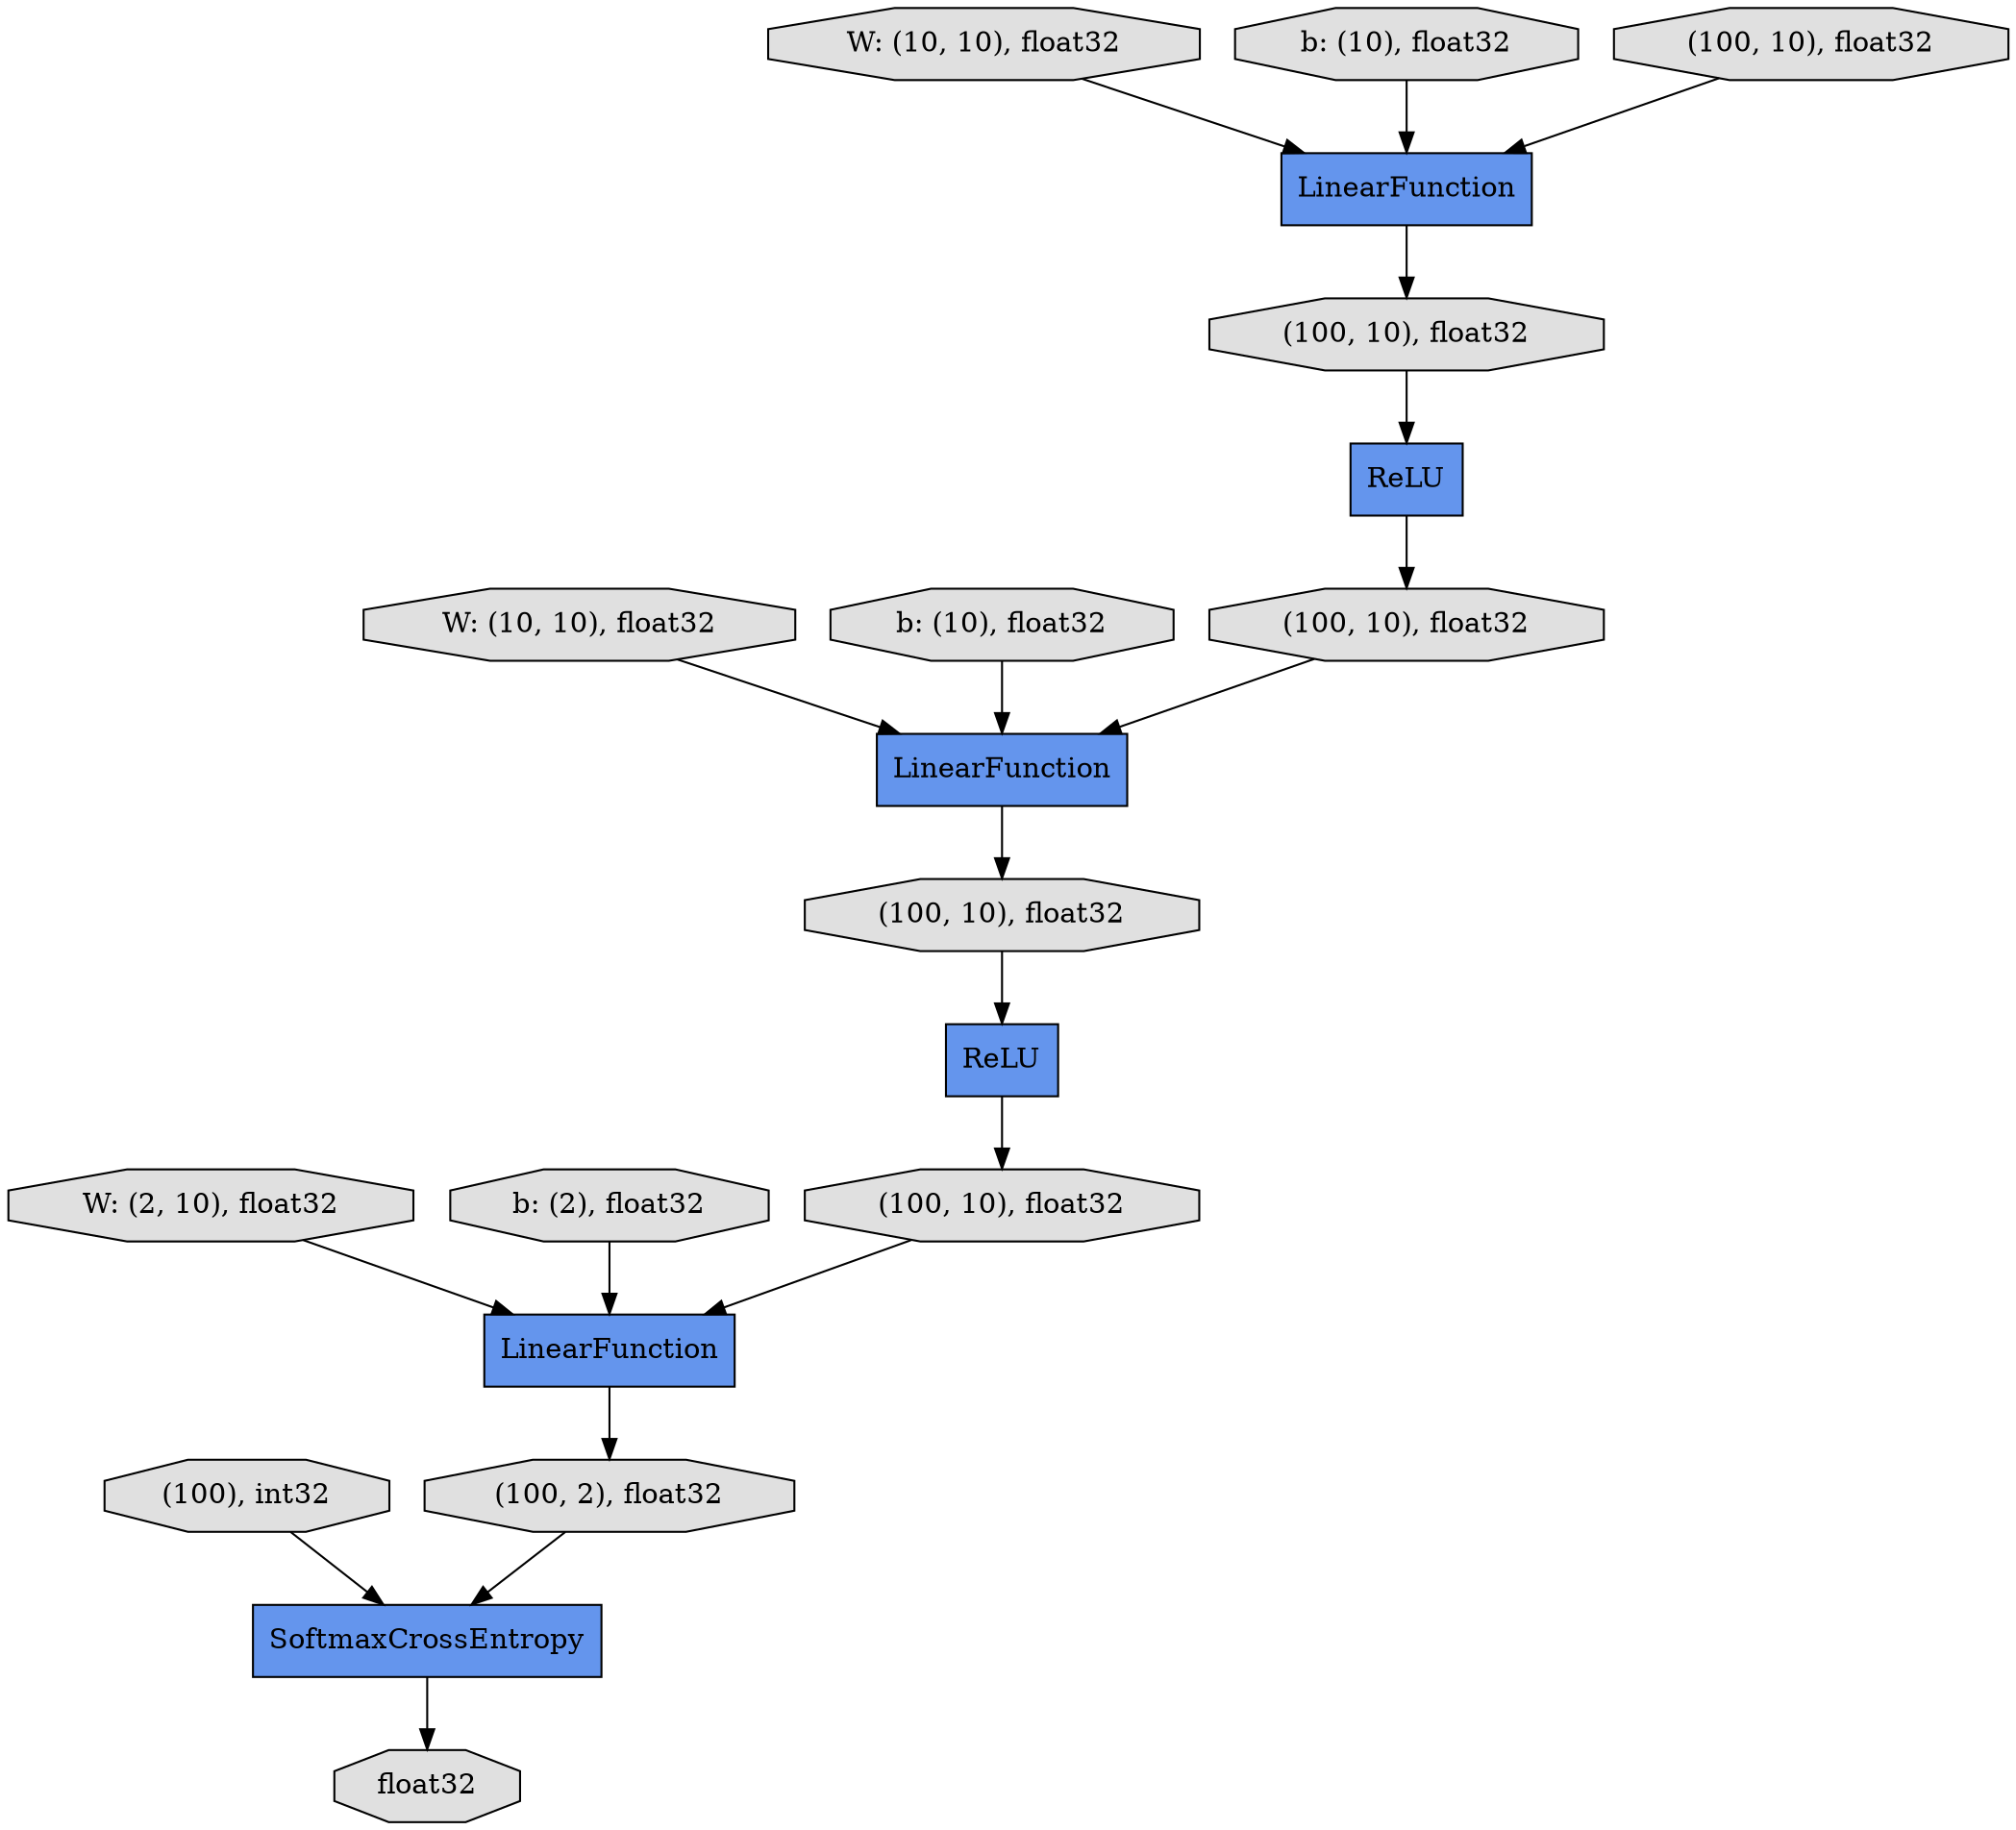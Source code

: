 digraph graphname{rankdir=TB;109138440 [label="LinearFunction",fillcolor="#6495ED",shape="record",style="filled"];109139336 [label="(100, 10), float32",fillcolor="#E0E0E0",shape="octagon",style="filled"];109139000 [label="(100, 10), float32",fillcolor="#E0E0E0",shape="octagon",style="filled"];108024888 [label="W: (10, 10), float32",fillcolor="#E0E0E0",shape="octagon",style="filled"];109140064 [label="(100), int32",fillcolor="#E0E0E0",shape="octagon",style="filled"];109138552 [label="ReLU",fillcolor="#6495ED",shape="record",style="filled"];107302528 [label="W: (10, 10), float32",fillcolor="#E0E0E0",shape="octagon",style="filled"];107339336 [label="b: (10), float32",fillcolor="#E0E0E0",shape="octagon",style="filled"];109139616 [label="(100, 10), float32",fillcolor="#E0E0E0",shape="octagon",style="filled"];108025504 [label="W: (2, 10), float32",fillcolor="#E0E0E0",shape="octagon",style="filled"];109138608 [label="(100, 10), float32",fillcolor="#E0E0E0",shape="octagon",style="filled"];109140176 [label="float32",fillcolor="#E0E0E0",shape="octagon",style="filled"];109139168 [label="LinearFunction",fillcolor="#6495ED",shape="record",style="filled"];109139224 [label="ReLU",fillcolor="#6495ED",shape="record",style="filled"];108025112 [label="b: (10), float32",fillcolor="#E0E0E0",shape="octagon",style="filled"];109139784 [label="LinearFunction",fillcolor="#6495ED",shape="record",style="filled"];109138776 [label="(100, 10), float32",fillcolor="#E0E0E0",shape="octagon",style="filled"];108025728 [label="b: (2), float32",fillcolor="#E0E0E0",shape="octagon",style="filled"];109138888 [label="SoftmaxCrossEntropy",fillcolor="#6495ED",shape="record",style="filled"];109139952 [label="(100, 2), float32",fillcolor="#E0E0E0",shape="octagon",style="filled"];109139952 -> 109138888;109138552 -> 109139000;109138440 -> 109138776;109139224 -> 109139616;109140064 -> 109138888;109139784 -> 109139952;109139336 -> 109139224;108024888 -> 109139168;109139168 -> 109139336;107302528 -> 109138440;109138608 -> 109138440;107339336 -> 109138440;108025504 -> 109139784;109139616 -> 109139784;109138888 -> 109140176;109138776 -> 109138552;108025112 -> 109139168;109139000 -> 109139168;108025728 -> 109139784;}